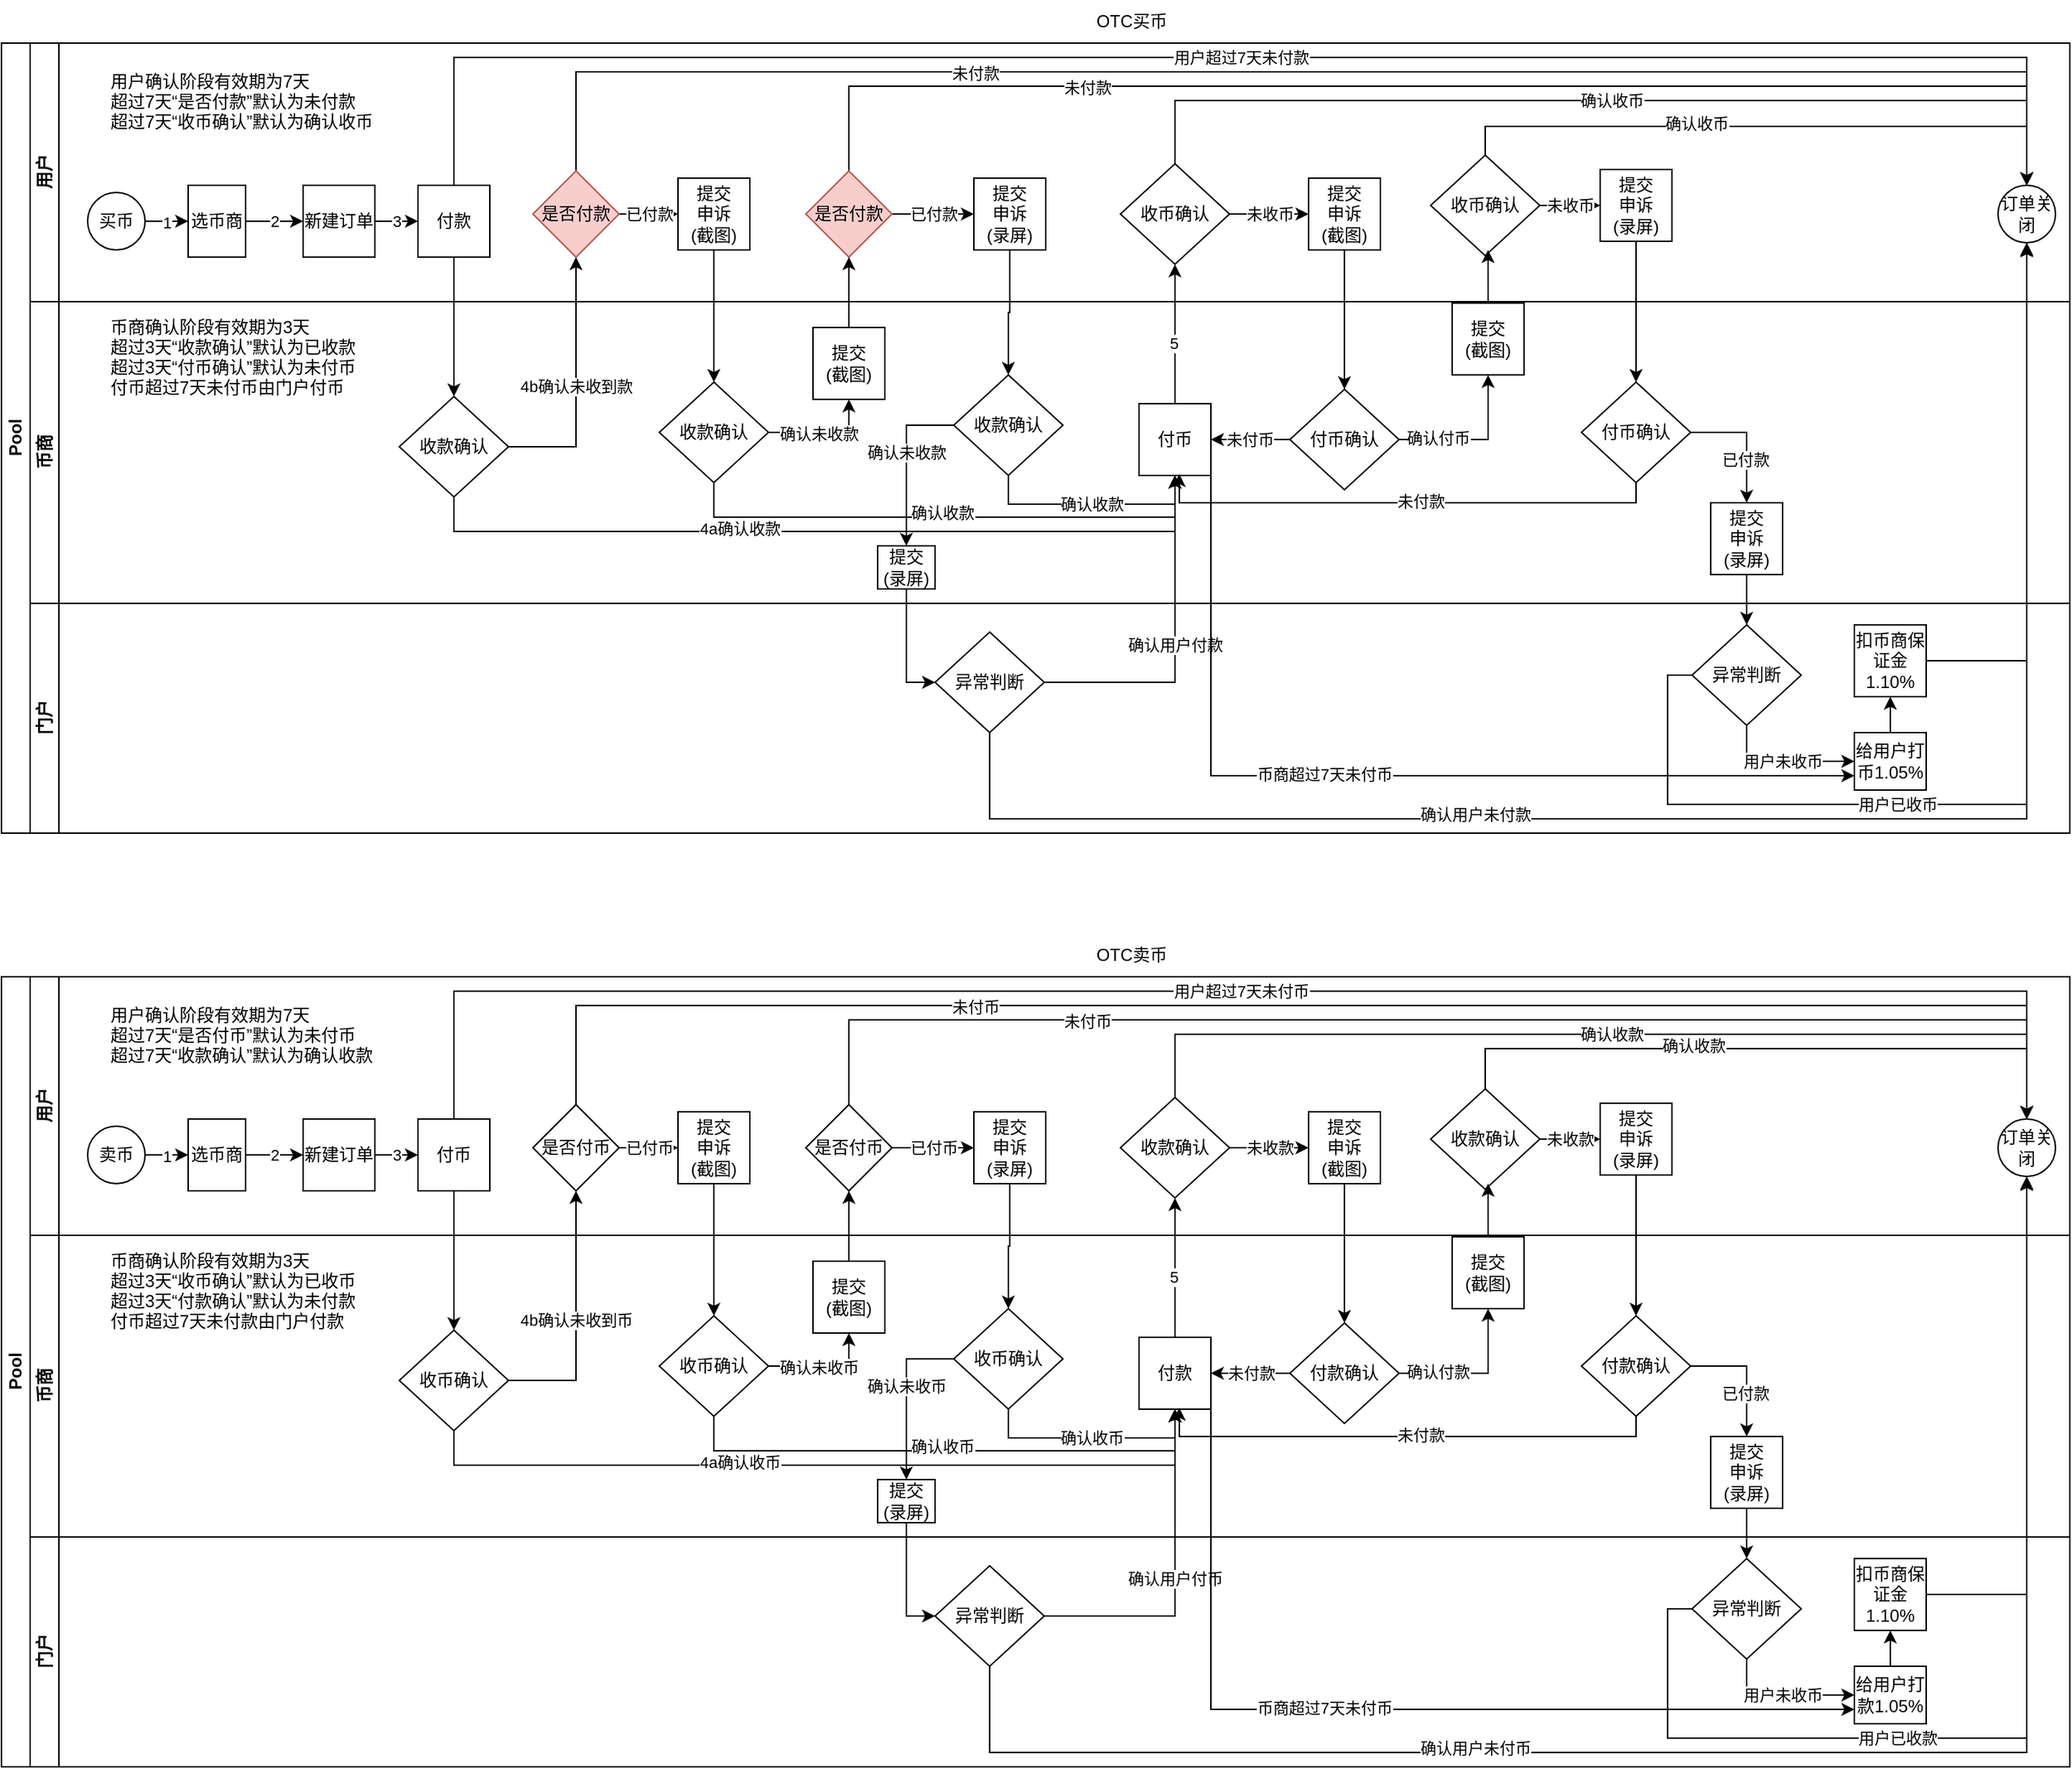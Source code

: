 <mxfile version="17.2.4" type="device"><diagram id="prtHgNgQTEPvFCAcTncT" name="Page-1"><mxGraphModel dx="946" dy="2361" grid="1" gridSize="10" guides="1" tooltips="1" connect="1" arrows="1" fold="1" page="1" pageScale="1" pageWidth="827" pageHeight="1169" math="0" shadow="0"><root><mxCell id="0"/><mxCell id="1" parent="0"/><mxCell id="dNxyNK7c78bLwvsdeMH5-19" value="Pool" style="swimlane;html=1;childLayout=stackLayout;resizeParent=1;resizeParentMax=0;horizontal=0;startSize=20;horizontalStack=0;" parent="1" vertex="1"><mxGeometry x="10" y="110" width="1440" height="550" as="geometry"/></mxCell><mxCell id="95a7nBQxPyqOULhWKTIO-9" style="edgeStyle=orthogonalEdgeStyle;rounded=0;orthogonalLoop=1;jettySize=auto;html=1;entryX=0.5;entryY=1;entryDx=0;entryDy=0;" parent="dNxyNK7c78bLwvsdeMH5-19" source="95a7nBQxPyqOULhWKTIO-6" target="95a7nBQxPyqOULhWKTIO-8" edge="1"><mxGeometry relative="1" as="geometry"/></mxCell><mxCell id="95a7nBQxPyqOULhWKTIO-17" value="5" style="edgeLabel;html=1;align=center;verticalAlign=middle;resizable=0;points=[];" parent="95a7nBQxPyqOULhWKTIO-9" vertex="1" connectable="0"><mxGeometry x="-0.133" y="1" relative="1" as="geometry"><mxPoint as="offset"/></mxGeometry></mxCell><mxCell id="dNxyNK7c78bLwvsdeMH5-20" value="用户" style="swimlane;html=1;startSize=20;horizontal=0;" parent="dNxyNK7c78bLwvsdeMH5-19" vertex="1"><mxGeometry x="20" width="1420" height="180" as="geometry"/></mxCell><mxCell id="dNxyNK7c78bLwvsdeMH5-25" value="" style="edgeStyle=orthogonalEdgeStyle;rounded=0;orthogonalLoop=1;jettySize=auto;html=1;" parent="dNxyNK7c78bLwvsdeMH5-20" source="dNxyNK7c78bLwvsdeMH5-23" target="dNxyNK7c78bLwvsdeMH5-24" edge="1"><mxGeometry relative="1" as="geometry"/></mxCell><mxCell id="95a7nBQxPyqOULhWKTIO-15" value="1" style="edgeLabel;html=1;align=center;verticalAlign=middle;resizable=0;points=[];" parent="dNxyNK7c78bLwvsdeMH5-25" vertex="1" connectable="0"><mxGeometry x="0.4" y="-1" relative="1" as="geometry"><mxPoint as="offset"/></mxGeometry></mxCell><mxCell id="dNxyNK7c78bLwvsdeMH5-23" value="买币" style="ellipse;whiteSpace=wrap;html=1;" parent="dNxyNK7c78bLwvsdeMH5-20" vertex="1"><mxGeometry x="40" y="104" width="40" height="40" as="geometry"/></mxCell><mxCell id="95a7nBQxPyqOULhWKTIO-3" value="2" style="edgeStyle=orthogonalEdgeStyle;rounded=0;orthogonalLoop=1;jettySize=auto;html=1;entryX=0;entryY=0.5;entryDx=0;entryDy=0;" parent="dNxyNK7c78bLwvsdeMH5-20" source="dNxyNK7c78bLwvsdeMH5-24" target="95a7nBQxPyqOULhWKTIO-1" edge="1"><mxGeometry relative="1" as="geometry"/></mxCell><mxCell id="dNxyNK7c78bLwvsdeMH5-24" value="选币商" style="rounded=0;whiteSpace=wrap;html=1;fontFamily=Helvetica;fontSize=12;fontColor=#000000;align=center;" parent="dNxyNK7c78bLwvsdeMH5-20" vertex="1"><mxGeometry x="110" y="99" width="40" height="50" as="geometry"/></mxCell><mxCell id="95a7nBQxPyqOULhWKTIO-4" value="3" style="edgeStyle=orthogonalEdgeStyle;rounded=0;orthogonalLoop=1;jettySize=auto;html=1;entryX=0;entryY=0.5;entryDx=0;entryDy=0;" parent="dNxyNK7c78bLwvsdeMH5-20" source="95a7nBQxPyqOULhWKTIO-1" target="95a7nBQxPyqOULhWKTIO-2" edge="1"><mxGeometry relative="1" as="geometry"/></mxCell><mxCell id="95a7nBQxPyqOULhWKTIO-1" value="新建订单" style="rounded=0;whiteSpace=wrap;html=1;fontFamily=Helvetica;fontSize=12;fontColor=#000000;align=center;" parent="dNxyNK7c78bLwvsdeMH5-20" vertex="1"><mxGeometry x="190" y="99" width="50" height="50" as="geometry"/></mxCell><mxCell id="95a7nBQxPyqOULhWKTIO-114" value="用户超过7天未付款" style="edgeStyle=orthogonalEdgeStyle;rounded=0;orthogonalLoop=1;jettySize=auto;html=1;entryX=0.5;entryY=0;entryDx=0;entryDy=0;" parent="dNxyNK7c78bLwvsdeMH5-20" source="95a7nBQxPyqOULhWKTIO-2" target="95a7nBQxPyqOULhWKTIO-10" edge="1"><mxGeometry relative="1" as="geometry"><Array as="points"><mxPoint x="295" y="10"/><mxPoint x="1390" y="10"/></Array></mxGeometry></mxCell><mxCell id="95a7nBQxPyqOULhWKTIO-2" value="付款" style="rounded=0;whiteSpace=wrap;html=1;fontFamily=Helvetica;fontSize=12;fontColor=#000000;align=center;" parent="dNxyNK7c78bLwvsdeMH5-20" vertex="1"><mxGeometry x="270" y="99" width="50" height="50" as="geometry"/></mxCell><mxCell id="95a7nBQxPyqOULhWKTIO-19" value="确认收币" style="edgeStyle=orthogonalEdgeStyle;rounded=0;orthogonalLoop=1;jettySize=auto;html=1;entryX=0.5;entryY=0;entryDx=0;entryDy=0;exitX=0.5;exitY=0;exitDx=0;exitDy=0;" parent="dNxyNK7c78bLwvsdeMH5-20" source="95a7nBQxPyqOULhWKTIO-8" target="95a7nBQxPyqOULhWKTIO-10" edge="1"><mxGeometry relative="1" as="geometry"><Array as="points"><mxPoint x="797" y="40"/><mxPoint x="1390" y="40"/></Array></mxGeometry></mxCell><mxCell id="95a7nBQxPyqOULhWKTIO-8" value="收币确认" style="rhombus;whiteSpace=wrap;html=1;fontFamily=Helvetica;fontSize=12;fontColor=#000000;align=center;" parent="dNxyNK7c78bLwvsdeMH5-20" vertex="1"><mxGeometry x="759" y="84" width="76" height="70" as="geometry"/></mxCell><mxCell id="95a7nBQxPyqOULhWKTIO-10" value="订单关闭" style="ellipse;whiteSpace=wrap;html=1;" parent="dNxyNK7c78bLwvsdeMH5-20" vertex="1"><mxGeometry x="1370" y="99" width="40" height="40" as="geometry"/></mxCell><mxCell id="95a7nBQxPyqOULhWKTIO-21" style="edgeStyle=orthogonalEdgeStyle;rounded=0;orthogonalLoop=1;jettySize=auto;html=1;entryX=0.5;entryY=0;entryDx=0;entryDy=0;exitX=0.5;exitY=0;exitDx=0;exitDy=0;" parent="dNxyNK7c78bLwvsdeMH5-20" source="95a7nBQxPyqOULhWKTIO-20" target="95a7nBQxPyqOULhWKTIO-10" edge="1"><mxGeometry relative="1" as="geometry"><Array as="points"><mxPoint x="380" y="20"/><mxPoint x="1390" y="20"/></Array></mxGeometry></mxCell><mxCell id="95a7nBQxPyqOULhWKTIO-25" value="未付款" style="edgeLabel;html=1;align=center;verticalAlign=middle;resizable=0;points=[];" parent="95a7nBQxPyqOULhWKTIO-21" vertex="1" connectable="0"><mxGeometry x="-0.401" y="-1" relative="1" as="geometry"><mxPoint as="offset"/></mxGeometry></mxCell><mxCell id="95a7nBQxPyqOULhWKTIO-107" value="已付款" style="edgeStyle=orthogonalEdgeStyle;rounded=0;orthogonalLoop=1;jettySize=auto;html=1;entryX=0;entryY=0.5;entryDx=0;entryDy=0;" parent="dNxyNK7c78bLwvsdeMH5-20" source="95a7nBQxPyqOULhWKTIO-20" target="95a7nBQxPyqOULhWKTIO-22" edge="1"><mxGeometry relative="1" as="geometry"/></mxCell><mxCell id="95a7nBQxPyqOULhWKTIO-20" value="是否付款" style="rhombus;whiteSpace=wrap;html=1;fillColor=#f8cecc;strokeColor=#b85450;" parent="dNxyNK7c78bLwvsdeMH5-20" vertex="1"><mxGeometry x="350" y="89" width="60" height="60" as="geometry"/></mxCell><mxCell id="95a7nBQxPyqOULhWKTIO-22" value="提交&lt;br&gt;申诉&lt;br&gt;(截图)" style="rounded=0;whiteSpace=wrap;html=1;fontFamily=Helvetica;fontSize=12;fontColor=#000000;align=center;" parent="dNxyNK7c78bLwvsdeMH5-20" vertex="1"><mxGeometry x="451" y="94" width="50" height="50" as="geometry"/></mxCell><mxCell id="95a7nBQxPyqOULhWKTIO-30" value="提交&lt;br&gt;申诉&lt;br&gt;(录屏)" style="rounded=0;whiteSpace=wrap;html=1;fontFamily=Helvetica;fontSize=12;fontColor=#000000;align=center;" parent="dNxyNK7c78bLwvsdeMH5-20" vertex="1"><mxGeometry x="657" y="94" width="50" height="50" as="geometry"/></mxCell><mxCell id="95a7nBQxPyqOULhWKTIO-33" value="已付款" style="edgeStyle=orthogonalEdgeStyle;rounded=0;orthogonalLoop=1;jettySize=auto;html=1;entryX=0;entryY=0.5;entryDx=0;entryDy=0;" parent="dNxyNK7c78bLwvsdeMH5-20" source="95a7nBQxPyqOULhWKTIO-32" target="95a7nBQxPyqOULhWKTIO-30" edge="1"><mxGeometry relative="1" as="geometry"/></mxCell><mxCell id="95a7nBQxPyqOULhWKTIO-45" style="edgeStyle=orthogonalEdgeStyle;rounded=0;orthogonalLoop=1;jettySize=auto;html=1;entryX=0.5;entryY=0;entryDx=0;entryDy=0;exitX=0.5;exitY=0;exitDx=0;exitDy=0;" parent="dNxyNK7c78bLwvsdeMH5-20" source="95a7nBQxPyqOULhWKTIO-32" target="95a7nBQxPyqOULhWKTIO-10" edge="1"><mxGeometry relative="1" as="geometry"><Array as="points"><mxPoint x="570" y="30"/><mxPoint x="1390" y="30"/></Array></mxGeometry></mxCell><mxCell id="95a7nBQxPyqOULhWKTIO-103" value="未付款" style="edgeLabel;html=1;align=center;verticalAlign=middle;resizable=0;points=[];" parent="95a7nBQxPyqOULhWKTIO-45" vertex="1" connectable="0"><mxGeometry x="-0.526" y="-1" relative="1" as="geometry"><mxPoint as="offset"/></mxGeometry></mxCell><mxCell id="95a7nBQxPyqOULhWKTIO-32" value="是否付款" style="rhombus;whiteSpace=wrap;html=1;fillColor=#f8cecc;strokeColor=#b85450;" parent="dNxyNK7c78bLwvsdeMH5-20" vertex="1"><mxGeometry x="540" y="89" width="60" height="60" as="geometry"/></mxCell><mxCell id="95a7nBQxPyqOULhWKTIO-67" value="提交&lt;br&gt;申诉&lt;br&gt;(截图)" style="rounded=0;whiteSpace=wrap;html=1;fontFamily=Helvetica;fontSize=12;fontColor=#000000;align=center;" parent="dNxyNK7c78bLwvsdeMH5-20" vertex="1"><mxGeometry x="890" y="94" width="50" height="50" as="geometry"/></mxCell><mxCell id="95a7nBQxPyqOULhWKTIO-71" value="未收币" style="edgeStyle=orthogonalEdgeStyle;rounded=0;orthogonalLoop=1;jettySize=auto;html=1;entryX=0;entryY=0.5;entryDx=0;entryDy=0;" parent="dNxyNK7c78bLwvsdeMH5-20" source="95a7nBQxPyqOULhWKTIO-8" target="95a7nBQxPyqOULhWKTIO-67" edge="1"><mxGeometry relative="1" as="geometry"/></mxCell><mxCell id="95a7nBQxPyqOULhWKTIO-68" value="提交&lt;br&gt;申诉&lt;br&gt;(录屏)" style="rounded=0;whiteSpace=wrap;html=1;fontFamily=Helvetica;fontSize=12;fontColor=#000000;align=center;" parent="dNxyNK7c78bLwvsdeMH5-20" vertex="1"><mxGeometry x="1093" y="88" width="50" height="50" as="geometry"/></mxCell><mxCell id="95a7nBQxPyqOULhWKTIO-79" style="edgeStyle=orthogonalEdgeStyle;rounded=0;orthogonalLoop=1;jettySize=auto;html=1;entryX=0.5;entryY=0;entryDx=0;entryDy=0;exitX=0.5;exitY=0;exitDx=0;exitDy=0;" parent="dNxyNK7c78bLwvsdeMH5-20" source="95a7nBQxPyqOULhWKTIO-78" target="95a7nBQxPyqOULhWKTIO-10" edge="1"><mxGeometry relative="1" as="geometry"/></mxCell><mxCell id="95a7nBQxPyqOULhWKTIO-102" value="确认收币" style="edgeLabel;html=1;align=center;verticalAlign=middle;resizable=0;points=[];" parent="95a7nBQxPyqOULhWKTIO-79" vertex="1" connectable="0"><mxGeometry x="-0.237" y="2" relative="1" as="geometry"><mxPoint as="offset"/></mxGeometry></mxCell><mxCell id="95a7nBQxPyqOULhWKTIO-105" value="未收币" style="edgeStyle=orthogonalEdgeStyle;rounded=0;orthogonalLoop=1;jettySize=auto;html=1;entryX=0;entryY=0.5;entryDx=0;entryDy=0;" parent="dNxyNK7c78bLwvsdeMH5-20" source="95a7nBQxPyqOULhWKTIO-78" target="95a7nBQxPyqOULhWKTIO-68" edge="1"><mxGeometry relative="1" as="geometry"/></mxCell><mxCell id="95a7nBQxPyqOULhWKTIO-78" value="收币确认" style="rhombus;whiteSpace=wrap;html=1;fontFamily=Helvetica;fontSize=12;fontColor=#000000;align=center;" parent="dNxyNK7c78bLwvsdeMH5-20" vertex="1"><mxGeometry x="975" y="78" width="76" height="70" as="geometry"/></mxCell><mxCell id="95a7nBQxPyqOULhWKTIO-109" value="用户确认阶段有效期为7天&#10;超过7天“是否付款”默认为未付款&#10;超过7天“收币确认”默认为确认收币" style="text;strokeColor=none;fillColor=none;align=left;verticalAlign=middle;spacingLeft=4;spacingRight=4;overflow=hidden;points=[[0,0.5],[1,0.5]];portConstraint=eastwest;rotatable=0;" parent="dNxyNK7c78bLwvsdeMH5-20" vertex="1"><mxGeometry x="50" y="10" width="200" height="60" as="geometry"/></mxCell><mxCell id="dNxyNK7c78bLwvsdeMH5-21" value="币商" style="swimlane;html=1;startSize=20;horizontal=0;" parent="dNxyNK7c78bLwvsdeMH5-19" vertex="1"><mxGeometry x="20" y="180" width="1420" height="210" as="geometry"/></mxCell><mxCell id="95a7nBQxPyqOULhWKTIO-7" style="edgeStyle=orthogonalEdgeStyle;rounded=0;orthogonalLoop=1;jettySize=auto;html=1;entryX=0.5;entryY=1;entryDx=0;entryDy=0;exitX=0.5;exitY=1;exitDx=0;exitDy=0;" parent="dNxyNK7c78bLwvsdeMH5-21" source="dNxyNK7c78bLwvsdeMH5-28" target="95a7nBQxPyqOULhWKTIO-6" edge="1"><mxGeometry relative="1" as="geometry"><mxPoint x="359" y="95" as="sourcePoint"/><Array as="points"><mxPoint x="295" y="160"/><mxPoint x="797" y="160"/></Array></mxGeometry></mxCell><mxCell id="95a7nBQxPyqOULhWKTIO-11" value="4a确认收款" style="edgeLabel;html=1;align=center;verticalAlign=middle;resizable=0;points=[];" parent="95a7nBQxPyqOULhWKTIO-7" vertex="1" connectable="0"><mxGeometry x="-0.21" y="2" relative="1" as="geometry"><mxPoint as="offset"/></mxGeometry></mxCell><mxCell id="dNxyNK7c78bLwvsdeMH5-28" value="收款确认" style="rhombus;whiteSpace=wrap;html=1;fontFamily=Helvetica;fontSize=12;fontColor=#000000;align=center;" parent="dNxyNK7c78bLwvsdeMH5-21" vertex="1"><mxGeometry x="257" y="66" width="76" height="70" as="geometry"/></mxCell><mxCell id="95a7nBQxPyqOULhWKTIO-6" value="付币" style="rounded=0;whiteSpace=wrap;html=1;fontFamily=Helvetica;fontSize=12;fontColor=#000000;align=center;" parent="dNxyNK7c78bLwvsdeMH5-21" vertex="1"><mxGeometry x="772" y="71" width="50" height="50" as="geometry"/></mxCell><mxCell id="95a7nBQxPyqOULhWKTIO-26" value="收款确认" style="rhombus;whiteSpace=wrap;html=1;fontFamily=Helvetica;fontSize=12;fontColor=#000000;align=center;" parent="dNxyNK7c78bLwvsdeMH5-21" vertex="1"><mxGeometry x="438" y="56" width="76" height="70" as="geometry"/></mxCell><mxCell id="95a7nBQxPyqOULhWKTIO-28" style="edgeStyle=orthogonalEdgeStyle;rounded=0;orthogonalLoop=1;jettySize=auto;html=1;exitX=0.5;exitY=1;exitDx=0;exitDy=0;entryX=0.5;entryY=1;entryDx=0;entryDy=0;" parent="dNxyNK7c78bLwvsdeMH5-21" source="95a7nBQxPyqOULhWKTIO-26" target="95a7nBQxPyqOULhWKTIO-6" edge="1"><mxGeometry relative="1" as="geometry"><mxPoint x="640" y="90" as="targetPoint"/><Array as="points"><mxPoint x="476" y="150"/><mxPoint x="797" y="150"/></Array></mxGeometry></mxCell><mxCell id="95a7nBQxPyqOULhWKTIO-29" value="确认收款" style="edgeLabel;html=1;align=center;verticalAlign=middle;resizable=0;points=[];" parent="95a7nBQxPyqOULhWKTIO-28" vertex="1" connectable="0"><mxGeometry x="-0.025" y="3" relative="1" as="geometry"><mxPoint as="offset"/></mxGeometry></mxCell><mxCell id="95a7nBQxPyqOULhWKTIO-42" value="确认收款" style="edgeStyle=orthogonalEdgeStyle;rounded=0;orthogonalLoop=1;jettySize=auto;html=1;entryX=0.5;entryY=1;entryDx=0;entryDy=0;exitX=0.5;exitY=1;exitDx=0;exitDy=0;" parent="dNxyNK7c78bLwvsdeMH5-21" source="95a7nBQxPyqOULhWKTIO-39" target="95a7nBQxPyqOULhWKTIO-6" edge="1"><mxGeometry relative="1" as="geometry"/></mxCell><mxCell id="95a7nBQxPyqOULhWKTIO-39" value="收款确认" style="rhombus;whiteSpace=wrap;html=1;fontFamily=Helvetica;fontSize=12;fontColor=#000000;align=center;" parent="dNxyNK7c78bLwvsdeMH5-21" vertex="1"><mxGeometry x="643" y="51" width="76" height="70" as="geometry"/></mxCell><mxCell id="95a7nBQxPyqOULhWKTIO-43" value="提交&lt;br&gt;(截图)" style="rounded=0;whiteSpace=wrap;html=1;fontFamily=Helvetica;fontSize=12;fontColor=#000000;align=center;" parent="dNxyNK7c78bLwvsdeMH5-21" vertex="1"><mxGeometry x="545" y="18" width="50" height="50" as="geometry"/></mxCell><mxCell id="95a7nBQxPyqOULhWKTIO-31" style="edgeStyle=orthogonalEdgeStyle;rounded=0;orthogonalLoop=1;jettySize=auto;html=1;entryX=0.5;entryY=1;entryDx=0;entryDy=0;" parent="dNxyNK7c78bLwvsdeMH5-21" source="95a7nBQxPyqOULhWKTIO-26" target="95a7nBQxPyqOULhWKTIO-43" edge="1"><mxGeometry relative="1" as="geometry"><mxPoint x="570" y="-30" as="targetPoint"/></mxGeometry></mxCell><mxCell id="95a7nBQxPyqOULhWKTIO-51" value="确认未收款" style="edgeLabel;html=1;align=center;verticalAlign=middle;resizable=0;points=[];" parent="95a7nBQxPyqOULhWKTIO-31" vertex="1" connectable="0"><mxGeometry x="-0.114" y="-1" relative="1" as="geometry"><mxPoint as="offset"/></mxGeometry></mxCell><mxCell id="95a7nBQxPyqOULhWKTIO-46" value="提交&lt;br&gt;(录屏)" style="rounded=0;whiteSpace=wrap;html=1;fontFamily=Helvetica;fontSize=12;fontColor=#000000;align=center;" parent="dNxyNK7c78bLwvsdeMH5-21" vertex="1"><mxGeometry x="590" y="170" width="40" height="30" as="geometry"/></mxCell><mxCell id="95a7nBQxPyqOULhWKTIO-41" value="确认未收款" style="edgeStyle=orthogonalEdgeStyle;rounded=0;orthogonalLoop=1;jettySize=auto;html=1;exitX=0;exitY=0.5;exitDx=0;exitDy=0;entryX=0.5;entryY=0;entryDx=0;entryDy=0;" parent="dNxyNK7c78bLwvsdeMH5-21" source="95a7nBQxPyqOULhWKTIO-39" target="95a7nBQxPyqOULhWKTIO-46" edge="1"><mxGeometry x="-0.12" relative="1" as="geometry"><mxPoint as="offset"/></mxGeometry></mxCell><mxCell id="95a7nBQxPyqOULhWKTIO-73" style="edgeStyle=orthogonalEdgeStyle;rounded=0;orthogonalLoop=1;jettySize=auto;html=1;entryX=1;entryY=0.5;entryDx=0;entryDy=0;" parent="dNxyNK7c78bLwvsdeMH5-21" source="95a7nBQxPyqOULhWKTIO-69" target="95a7nBQxPyqOULhWKTIO-6" edge="1"><mxGeometry relative="1" as="geometry"/></mxCell><mxCell id="95a7nBQxPyqOULhWKTIO-82" value="未付币" style="edgeLabel;html=1;align=center;verticalAlign=middle;resizable=0;points=[];" parent="95a7nBQxPyqOULhWKTIO-73" vertex="1" connectable="0"><mxGeometry x="0.018" relative="1" as="geometry"><mxPoint as="offset"/></mxGeometry></mxCell><mxCell id="95a7nBQxPyqOULhWKTIO-75" style="edgeStyle=orthogonalEdgeStyle;rounded=0;orthogonalLoop=1;jettySize=auto;html=1;entryX=0.5;entryY=1;entryDx=0;entryDy=0;" parent="dNxyNK7c78bLwvsdeMH5-21" source="95a7nBQxPyqOULhWKTIO-69" target="95a7nBQxPyqOULhWKTIO-74" edge="1"><mxGeometry relative="1" as="geometry"/></mxCell><mxCell id="95a7nBQxPyqOULhWKTIO-76" value="确认付币" style="edgeLabel;html=1;align=center;verticalAlign=middle;resizable=0;points=[];" parent="95a7nBQxPyqOULhWKTIO-75" vertex="1" connectable="0"><mxGeometry x="-0.495" y="1" relative="1" as="geometry"><mxPoint as="offset"/></mxGeometry></mxCell><mxCell id="95a7nBQxPyqOULhWKTIO-69" value="付币确认" style="rhombus;whiteSpace=wrap;html=1;fontFamily=Helvetica;fontSize=12;fontColor=#000000;align=center;" parent="dNxyNK7c78bLwvsdeMH5-21" vertex="1"><mxGeometry x="877" y="61" width="76" height="70" as="geometry"/></mxCell><mxCell id="95a7nBQxPyqOULhWKTIO-89" style="edgeStyle=orthogonalEdgeStyle;rounded=0;orthogonalLoop=1;jettySize=auto;html=1;" parent="dNxyNK7c78bLwvsdeMH5-21" source="95a7nBQxPyqOULhWKTIO-70" target="95a7nBQxPyqOULhWKTIO-88" edge="1"><mxGeometry relative="1" as="geometry"/></mxCell><mxCell id="95a7nBQxPyqOULhWKTIO-90" value="已付款" style="edgeLabel;html=1;align=center;verticalAlign=middle;resizable=0;points=[];" parent="95a7nBQxPyqOULhWKTIO-89" vertex="1" connectable="0"><mxGeometry x="0.321" y="-1" relative="1" as="geometry"><mxPoint as="offset"/></mxGeometry></mxCell><mxCell id="95a7nBQxPyqOULhWKTIO-70" value="付币确认" style="rhombus;whiteSpace=wrap;html=1;fontFamily=Helvetica;fontSize=12;fontColor=#000000;align=center;" parent="dNxyNK7c78bLwvsdeMH5-21" vertex="1"><mxGeometry x="1080" y="56" width="76" height="70" as="geometry"/></mxCell><mxCell id="95a7nBQxPyqOULhWKTIO-74" value="提交&lt;br&gt;(截图)" style="rounded=0;whiteSpace=wrap;html=1;fontFamily=Helvetica;fontSize=12;fontColor=#000000;align=center;" parent="dNxyNK7c78bLwvsdeMH5-21" vertex="1"><mxGeometry x="990" y="1" width="50" height="50" as="geometry"/></mxCell><mxCell id="95a7nBQxPyqOULhWKTIO-88" value="提交&lt;br&gt;申诉&lt;br&gt;(录屏)" style="rounded=0;whiteSpace=wrap;html=1;fontFamily=Helvetica;fontSize=12;fontColor=#000000;align=center;" parent="dNxyNK7c78bLwvsdeMH5-21" vertex="1"><mxGeometry x="1170" y="140" width="50" height="50" as="geometry"/></mxCell><mxCell id="95a7nBQxPyqOULhWKTIO-110" value="币商确认阶段有效期为3天&#10;超过3天“收款确认”默认为已收款&#10;超过3天“付币确认”默认为未付币&#10;付币超过7天未付币由门户付币" style="text;strokeColor=none;fillColor=none;align=left;verticalAlign=middle;spacingLeft=4;spacingRight=4;overflow=hidden;points=[[0,0.5],[1,0.5]];portConstraint=eastwest;rotatable=0;" parent="dNxyNK7c78bLwvsdeMH5-21" vertex="1"><mxGeometry x="50" y="8" width="200" height="60" as="geometry"/></mxCell><mxCell id="dNxyNK7c78bLwvsdeMH5-22" value="门户" style="swimlane;html=1;startSize=20;horizontal=0;" parent="dNxyNK7c78bLwvsdeMH5-19" vertex="1"><mxGeometry x="20" y="390" width="1420" height="160" as="geometry"/></mxCell><mxCell id="95a7nBQxPyqOULhWKTIO-34" value="异常判断" style="rhombus;whiteSpace=wrap;html=1;fontFamily=Helvetica;fontSize=12;fontColor=#000000;align=center;" parent="dNxyNK7c78bLwvsdeMH5-22" vertex="1"><mxGeometry x="630" y="20" width="76" height="70" as="geometry"/></mxCell><mxCell id="95a7nBQxPyqOULhWKTIO-98" value="用户未收币" style="edgeStyle=orthogonalEdgeStyle;rounded=0;orthogonalLoop=1;jettySize=auto;html=1;entryX=0;entryY=0.5;entryDx=0;entryDy=0;exitX=0.5;exitY=1;exitDx=0;exitDy=0;" parent="dNxyNK7c78bLwvsdeMH5-22" source="95a7nBQxPyqOULhWKTIO-93" target="95a7nBQxPyqOULhWKTIO-97" edge="1"><mxGeometry relative="1" as="geometry"/></mxCell><mxCell id="95a7nBQxPyqOULhWKTIO-93" value="异常判断" style="rhombus;whiteSpace=wrap;html=1;fontFamily=Helvetica;fontSize=12;fontColor=#000000;align=center;" parent="dNxyNK7c78bLwvsdeMH5-22" vertex="1"><mxGeometry x="1157" y="15" width="76" height="70" as="geometry"/></mxCell><mxCell id="95a7nBQxPyqOULhWKTIO-100" style="edgeStyle=orthogonalEdgeStyle;rounded=0;orthogonalLoop=1;jettySize=auto;html=1;entryX=0.5;entryY=1;entryDx=0;entryDy=0;" parent="dNxyNK7c78bLwvsdeMH5-22" source="95a7nBQxPyqOULhWKTIO-97" target="95a7nBQxPyqOULhWKTIO-99" edge="1"><mxGeometry relative="1" as="geometry"/></mxCell><mxCell id="95a7nBQxPyqOULhWKTIO-97" value="给用户打币1.05%" style="rounded=0;whiteSpace=wrap;html=1;fontFamily=Helvetica;fontSize=12;fontColor=#000000;align=center;" parent="dNxyNK7c78bLwvsdeMH5-22" vertex="1"><mxGeometry x="1270" y="90" width="50" height="40" as="geometry"/></mxCell><mxCell id="95a7nBQxPyqOULhWKTIO-99" value="扣币商保证金1.10%" style="rounded=0;whiteSpace=wrap;html=1;fontFamily=Helvetica;fontSize=12;fontColor=#000000;align=center;" parent="dNxyNK7c78bLwvsdeMH5-22" vertex="1"><mxGeometry x="1270" y="15" width="50" height="50" as="geometry"/></mxCell><mxCell id="95a7nBQxPyqOULhWKTIO-5" style="edgeStyle=orthogonalEdgeStyle;rounded=0;orthogonalLoop=1;jettySize=auto;html=1;entryX=0.5;entryY=0;entryDx=0;entryDy=0;" parent="dNxyNK7c78bLwvsdeMH5-19" source="95a7nBQxPyqOULhWKTIO-2" target="dNxyNK7c78bLwvsdeMH5-28" edge="1"><mxGeometry relative="1" as="geometry"/></mxCell><mxCell id="95a7nBQxPyqOULhWKTIO-14" value="4b确认未收到款" style="edgeStyle=orthogonalEdgeStyle;rounded=0;orthogonalLoop=1;jettySize=auto;html=1;exitX=1;exitY=0.5;exitDx=0;exitDy=0;entryX=0.5;entryY=1;entryDx=0;entryDy=0;" parent="dNxyNK7c78bLwvsdeMH5-19" source="dNxyNK7c78bLwvsdeMH5-28" target="95a7nBQxPyqOULhWKTIO-20" edge="1"><mxGeometry relative="1" as="geometry"><mxPoint x="400" y="190" as="targetPoint"/><Array as="points"><mxPoint x="400" y="281"/><mxPoint x="400" y="149"/></Array></mxGeometry></mxCell><mxCell id="95a7nBQxPyqOULhWKTIO-27" style="edgeStyle=orthogonalEdgeStyle;rounded=0;orthogonalLoop=1;jettySize=auto;html=1;entryX=0.5;entryY=0;entryDx=0;entryDy=0;" parent="dNxyNK7c78bLwvsdeMH5-19" source="95a7nBQxPyqOULhWKTIO-22" target="95a7nBQxPyqOULhWKTIO-26" edge="1"><mxGeometry relative="1" as="geometry"/></mxCell><mxCell id="95a7nBQxPyqOULhWKTIO-35" style="edgeStyle=orthogonalEdgeStyle;rounded=0;orthogonalLoop=1;jettySize=auto;html=1;entryX=0.5;entryY=0;entryDx=0;entryDy=0;" parent="dNxyNK7c78bLwvsdeMH5-19" source="95a7nBQxPyqOULhWKTIO-30" target="95a7nBQxPyqOULhWKTIO-39" edge="1"><mxGeometry relative="1" as="geometry"/></mxCell><mxCell id="95a7nBQxPyqOULhWKTIO-36" value="确认用户付款" style="edgeStyle=orthogonalEdgeStyle;rounded=0;orthogonalLoop=1;jettySize=auto;html=1;entryX=0.5;entryY=1;entryDx=0;entryDy=0;" parent="dNxyNK7c78bLwvsdeMH5-19" source="95a7nBQxPyqOULhWKTIO-34" target="95a7nBQxPyqOULhWKTIO-6" edge="1"><mxGeometry relative="1" as="geometry"/></mxCell><mxCell id="95a7nBQxPyqOULhWKTIO-37" style="edgeStyle=orthogonalEdgeStyle;rounded=0;orthogonalLoop=1;jettySize=auto;html=1;entryX=0.5;entryY=1;entryDx=0;entryDy=0;exitX=0.5;exitY=1;exitDx=0;exitDy=0;" parent="dNxyNK7c78bLwvsdeMH5-19" source="95a7nBQxPyqOULhWKTIO-34" target="95a7nBQxPyqOULhWKTIO-10" edge="1"><mxGeometry relative="1" as="geometry"><Array as="points"><mxPoint x="688" y="540"/><mxPoint x="1410" y="540"/></Array></mxGeometry></mxCell><mxCell id="95a7nBQxPyqOULhWKTIO-38" value="确认用户未付款" style="edgeLabel;html=1;align=center;verticalAlign=middle;resizable=0;points=[];" parent="95a7nBQxPyqOULhWKTIO-37" vertex="1" connectable="0"><mxGeometry x="-0.327" y="3" relative="1" as="geometry"><mxPoint as="offset"/></mxGeometry></mxCell><mxCell id="95a7nBQxPyqOULhWKTIO-44" style="edgeStyle=orthogonalEdgeStyle;rounded=0;orthogonalLoop=1;jettySize=auto;html=1;entryX=0.5;entryY=1;entryDx=0;entryDy=0;" parent="dNxyNK7c78bLwvsdeMH5-19" source="95a7nBQxPyqOULhWKTIO-43" target="95a7nBQxPyqOULhWKTIO-32" edge="1"><mxGeometry relative="1" as="geometry"/></mxCell><mxCell id="95a7nBQxPyqOULhWKTIO-50" style="edgeStyle=orthogonalEdgeStyle;rounded=0;orthogonalLoop=1;jettySize=auto;html=1;entryX=0;entryY=0.5;entryDx=0;entryDy=0;exitX=0.5;exitY=1;exitDx=0;exitDy=0;" parent="dNxyNK7c78bLwvsdeMH5-19" source="95a7nBQxPyqOULhWKTIO-46" target="95a7nBQxPyqOULhWKTIO-34" edge="1"><mxGeometry relative="1" as="geometry"/></mxCell><mxCell id="95a7nBQxPyqOULhWKTIO-72" style="edgeStyle=orthogonalEdgeStyle;rounded=0;orthogonalLoop=1;jettySize=auto;html=1;entryX=0.5;entryY=0;entryDx=0;entryDy=0;" parent="dNxyNK7c78bLwvsdeMH5-19" source="95a7nBQxPyqOULhWKTIO-67" target="95a7nBQxPyqOULhWKTIO-69" edge="1"><mxGeometry relative="1" as="geometry"/></mxCell><mxCell id="95a7nBQxPyqOULhWKTIO-77" style="edgeStyle=orthogonalEdgeStyle;rounded=0;orthogonalLoop=1;jettySize=auto;html=1;entryX=0.526;entryY=0.943;entryDx=0;entryDy=0;entryPerimeter=0;" parent="dNxyNK7c78bLwvsdeMH5-19" source="95a7nBQxPyqOULhWKTIO-74" target="95a7nBQxPyqOULhWKTIO-78" edge="1"><mxGeometry relative="1" as="geometry"><mxPoint x="1035" y="140" as="targetPoint"/></mxGeometry></mxCell><mxCell id="95a7nBQxPyqOULhWKTIO-81" style="edgeStyle=orthogonalEdgeStyle;rounded=0;orthogonalLoop=1;jettySize=auto;html=1;" parent="dNxyNK7c78bLwvsdeMH5-19" source="95a7nBQxPyqOULhWKTIO-68" target="95a7nBQxPyqOULhWKTIO-70" edge="1"><mxGeometry relative="1" as="geometry"/></mxCell><mxCell id="95a7nBQxPyqOULhWKTIO-94" style="edgeStyle=orthogonalEdgeStyle;rounded=0;orthogonalLoop=1;jettySize=auto;html=1;entryX=0.5;entryY=0;entryDx=0;entryDy=0;" parent="dNxyNK7c78bLwvsdeMH5-19" source="95a7nBQxPyqOULhWKTIO-88" target="95a7nBQxPyqOULhWKTIO-93" edge="1"><mxGeometry relative="1" as="geometry"/></mxCell><mxCell id="95a7nBQxPyqOULhWKTIO-101" style="edgeStyle=orthogonalEdgeStyle;rounded=0;orthogonalLoop=1;jettySize=auto;html=1;entryX=0.5;entryY=1;entryDx=0;entryDy=0;" parent="dNxyNK7c78bLwvsdeMH5-19" source="95a7nBQxPyqOULhWKTIO-99" target="95a7nBQxPyqOULhWKTIO-10" edge="1"><mxGeometry relative="1" as="geometry"/></mxCell><mxCell id="95a7nBQxPyqOULhWKTIO-111" style="edgeStyle=orthogonalEdgeStyle;rounded=0;orthogonalLoop=1;jettySize=auto;html=1;entryX=0;entryY=0.75;entryDx=0;entryDy=0;exitX=1;exitY=1;exitDx=0;exitDy=0;" parent="dNxyNK7c78bLwvsdeMH5-19" source="95a7nBQxPyqOULhWKTIO-6" target="95a7nBQxPyqOULhWKTIO-97" edge="1"><mxGeometry relative="1" as="geometry"/></mxCell><mxCell id="95a7nBQxPyqOULhWKTIO-112" value="币商超过7天未付币" style="edgeLabel;html=1;align=center;verticalAlign=middle;resizable=0;points=[];" parent="95a7nBQxPyqOULhWKTIO-111" vertex="1" connectable="0"><mxGeometry x="-0.124" y="1" relative="1" as="geometry"><mxPoint as="offset"/></mxGeometry></mxCell><mxCell id="95a7nBQxPyqOULhWKTIO-91" style="edgeStyle=orthogonalEdgeStyle;rounded=0;orthogonalLoop=1;jettySize=auto;html=1;" parent="1" source="95a7nBQxPyqOULhWKTIO-70" edge="1"><mxGeometry relative="1" as="geometry"><mxPoint x="830" y="410" as="targetPoint"/><Array as="points"><mxPoint x="1148" y="430"/><mxPoint x="830" y="430"/></Array></mxGeometry></mxCell><mxCell id="95a7nBQxPyqOULhWKTIO-92" value="未付款" style="edgeLabel;html=1;align=center;verticalAlign=middle;resizable=0;points=[];" parent="95a7nBQxPyqOULhWKTIO-91" vertex="1" connectable="0"><mxGeometry x="-0.068" y="-1" relative="1" as="geometry"><mxPoint as="offset"/></mxGeometry></mxCell><mxCell id="95a7nBQxPyqOULhWKTIO-95" value="用户已收币" style="edgeStyle=orthogonalEdgeStyle;rounded=0;orthogonalLoop=1;jettySize=auto;html=1;exitX=0;exitY=0.5;exitDx=0;exitDy=0;" parent="1" source="95a7nBQxPyqOULhWKTIO-93" edge="1"><mxGeometry x="-0.285" relative="1" as="geometry"><mxPoint x="1420" y="250" as="targetPoint"/><Array as="points"><mxPoint x="1170" y="550"/><mxPoint x="1170" y="640"/><mxPoint x="1420" y="640"/></Array><mxPoint as="offset"/></mxGeometry></mxCell><mxCell id="95a7nBQxPyqOULhWKTIO-115" value="OTC买币" style="text;html=1;strokeColor=none;fillColor=none;align=center;verticalAlign=middle;whiteSpace=wrap;rounded=0;" parent="1" vertex="1"><mxGeometry x="767" y="80" width="60" height="30" as="geometry"/></mxCell><mxCell id="95a7nBQxPyqOULhWKTIO-117" value="Pool" style="swimlane;html=1;childLayout=stackLayout;resizeParent=1;resizeParentMax=0;horizontal=0;startSize=20;horizontalStack=0;" parent="1" vertex="1"><mxGeometry x="10" y="760" width="1440" height="550" as="geometry"/></mxCell><mxCell id="95a7nBQxPyqOULhWKTIO-118" style="edgeStyle=orthogonalEdgeStyle;rounded=0;orthogonalLoop=1;jettySize=auto;html=1;entryX=0.5;entryY=1;entryDx=0;entryDy=0;" parent="95a7nBQxPyqOULhWKTIO-117" source="95a7nBQxPyqOULhWKTIO-155" target="95a7nBQxPyqOULhWKTIO-131" edge="1"><mxGeometry relative="1" as="geometry"/></mxCell><mxCell id="95a7nBQxPyqOULhWKTIO-119" value="5" style="edgeLabel;html=1;align=center;verticalAlign=middle;resizable=0;points=[];" parent="95a7nBQxPyqOULhWKTIO-118" vertex="1" connectable="0"><mxGeometry x="-0.133" y="1" relative="1" as="geometry"><mxPoint as="offset"/></mxGeometry></mxCell><mxCell id="95a7nBQxPyqOULhWKTIO-120" value="用户" style="swimlane;html=1;startSize=20;horizontal=0;" parent="95a7nBQxPyqOULhWKTIO-117" vertex="1"><mxGeometry x="20" width="1420" height="180" as="geometry"/></mxCell><mxCell id="95a7nBQxPyqOULhWKTIO-121" value="" style="edgeStyle=orthogonalEdgeStyle;rounded=0;orthogonalLoop=1;jettySize=auto;html=1;" parent="95a7nBQxPyqOULhWKTIO-120" source="95a7nBQxPyqOULhWKTIO-123" target="95a7nBQxPyqOULhWKTIO-125" edge="1"><mxGeometry relative="1" as="geometry"/></mxCell><mxCell id="95a7nBQxPyqOULhWKTIO-122" value="1" style="edgeLabel;html=1;align=center;verticalAlign=middle;resizable=0;points=[];" parent="95a7nBQxPyqOULhWKTIO-121" vertex="1" connectable="0"><mxGeometry x="0.4" y="-1" relative="1" as="geometry"><mxPoint as="offset"/></mxGeometry></mxCell><mxCell id="95a7nBQxPyqOULhWKTIO-123" value="卖币" style="ellipse;whiteSpace=wrap;html=1;" parent="95a7nBQxPyqOULhWKTIO-120" vertex="1"><mxGeometry x="40" y="104" width="40" height="40" as="geometry"/></mxCell><mxCell id="95a7nBQxPyqOULhWKTIO-124" value="2" style="edgeStyle=orthogonalEdgeStyle;rounded=0;orthogonalLoop=1;jettySize=auto;html=1;entryX=0;entryY=0.5;entryDx=0;entryDy=0;" parent="95a7nBQxPyqOULhWKTIO-120" source="95a7nBQxPyqOULhWKTIO-125" target="95a7nBQxPyqOULhWKTIO-127" edge="1"><mxGeometry relative="1" as="geometry"/></mxCell><mxCell id="95a7nBQxPyqOULhWKTIO-125" value="选币商" style="rounded=0;whiteSpace=wrap;html=1;fontFamily=Helvetica;fontSize=12;fontColor=#000000;align=center;" parent="95a7nBQxPyqOULhWKTIO-120" vertex="1"><mxGeometry x="110" y="99" width="40" height="50" as="geometry"/></mxCell><mxCell id="95a7nBQxPyqOULhWKTIO-126" value="3" style="edgeStyle=orthogonalEdgeStyle;rounded=0;orthogonalLoop=1;jettySize=auto;html=1;entryX=0;entryY=0.5;entryDx=0;entryDy=0;" parent="95a7nBQxPyqOULhWKTIO-120" source="95a7nBQxPyqOULhWKTIO-127" target="95a7nBQxPyqOULhWKTIO-129" edge="1"><mxGeometry relative="1" as="geometry"/></mxCell><mxCell id="95a7nBQxPyqOULhWKTIO-127" value="新建订单" style="rounded=0;whiteSpace=wrap;html=1;fontFamily=Helvetica;fontSize=12;fontColor=#000000;align=center;" parent="95a7nBQxPyqOULhWKTIO-120" vertex="1"><mxGeometry x="190" y="99" width="50" height="50" as="geometry"/></mxCell><mxCell id="95a7nBQxPyqOULhWKTIO-128" value="用户超过7天未付币" style="edgeStyle=orthogonalEdgeStyle;rounded=0;orthogonalLoop=1;jettySize=auto;html=1;entryX=0.5;entryY=0;entryDx=0;entryDy=0;" parent="95a7nBQxPyqOULhWKTIO-120" source="95a7nBQxPyqOULhWKTIO-129" target="95a7nBQxPyqOULhWKTIO-132" edge="1"><mxGeometry relative="1" as="geometry"><Array as="points"><mxPoint x="295" y="10"/><mxPoint x="1390" y="10"/></Array></mxGeometry></mxCell><mxCell id="95a7nBQxPyqOULhWKTIO-129" value="付币" style="rounded=0;whiteSpace=wrap;html=1;fontFamily=Helvetica;fontSize=12;fontColor=#000000;align=center;" parent="95a7nBQxPyqOULhWKTIO-120" vertex="1"><mxGeometry x="270" y="99" width="50" height="50" as="geometry"/></mxCell><mxCell id="95a7nBQxPyqOULhWKTIO-130" value="确认收款" style="edgeStyle=orthogonalEdgeStyle;rounded=0;orthogonalLoop=1;jettySize=auto;html=1;entryX=0.5;entryY=0;entryDx=0;entryDy=0;exitX=0.5;exitY=0;exitDx=0;exitDy=0;" parent="95a7nBQxPyqOULhWKTIO-120" source="95a7nBQxPyqOULhWKTIO-131" target="95a7nBQxPyqOULhWKTIO-132" edge="1"><mxGeometry relative="1" as="geometry"><Array as="points"><mxPoint x="797" y="40"/><mxPoint x="1390" y="40"/></Array></mxGeometry></mxCell><mxCell id="95a7nBQxPyqOULhWKTIO-131" value="收款确认" style="rhombus;whiteSpace=wrap;html=1;fontFamily=Helvetica;fontSize=12;fontColor=#000000;align=center;" parent="95a7nBQxPyqOULhWKTIO-120" vertex="1"><mxGeometry x="759" y="84" width="76" height="70" as="geometry"/></mxCell><mxCell id="95a7nBQxPyqOULhWKTIO-132" value="订单关闭" style="ellipse;whiteSpace=wrap;html=1;" parent="95a7nBQxPyqOULhWKTIO-120" vertex="1"><mxGeometry x="1370" y="99" width="40" height="40" as="geometry"/></mxCell><mxCell id="95a7nBQxPyqOULhWKTIO-133" style="edgeStyle=orthogonalEdgeStyle;rounded=0;orthogonalLoop=1;jettySize=auto;html=1;entryX=0.5;entryY=0;entryDx=0;entryDy=0;exitX=0.5;exitY=0;exitDx=0;exitDy=0;" parent="95a7nBQxPyqOULhWKTIO-120" source="95a7nBQxPyqOULhWKTIO-136" target="95a7nBQxPyqOULhWKTIO-132" edge="1"><mxGeometry relative="1" as="geometry"><Array as="points"><mxPoint x="380" y="20"/><mxPoint x="1390" y="20"/></Array></mxGeometry></mxCell><mxCell id="95a7nBQxPyqOULhWKTIO-134" value="未付币" style="edgeLabel;html=1;align=center;verticalAlign=middle;resizable=0;points=[];" parent="95a7nBQxPyqOULhWKTIO-133" vertex="1" connectable="0"><mxGeometry x="-0.401" y="-1" relative="1" as="geometry"><mxPoint as="offset"/></mxGeometry></mxCell><mxCell id="95a7nBQxPyqOULhWKTIO-135" value="已付币" style="edgeStyle=orthogonalEdgeStyle;rounded=0;orthogonalLoop=1;jettySize=auto;html=1;entryX=0;entryY=0.5;entryDx=0;entryDy=0;" parent="95a7nBQxPyqOULhWKTIO-120" source="95a7nBQxPyqOULhWKTIO-136" target="95a7nBQxPyqOULhWKTIO-137" edge="1"><mxGeometry relative="1" as="geometry"/></mxCell><mxCell id="95a7nBQxPyqOULhWKTIO-136" value="是否付币" style="rhombus;whiteSpace=wrap;html=1;" parent="95a7nBQxPyqOULhWKTIO-120" vertex="1"><mxGeometry x="350" y="89" width="60" height="60" as="geometry"/></mxCell><mxCell id="95a7nBQxPyqOULhWKTIO-137" value="提交&lt;br&gt;申诉&lt;br&gt;(截图)" style="rounded=0;whiteSpace=wrap;html=1;fontFamily=Helvetica;fontSize=12;fontColor=#000000;align=center;" parent="95a7nBQxPyqOULhWKTIO-120" vertex="1"><mxGeometry x="451" y="94" width="50" height="50" as="geometry"/></mxCell><mxCell id="95a7nBQxPyqOULhWKTIO-138" value="提交&lt;br&gt;申诉&lt;br&gt;(录屏)" style="rounded=0;whiteSpace=wrap;html=1;fontFamily=Helvetica;fontSize=12;fontColor=#000000;align=center;" parent="95a7nBQxPyqOULhWKTIO-120" vertex="1"><mxGeometry x="657" y="94" width="50" height="50" as="geometry"/></mxCell><mxCell id="95a7nBQxPyqOULhWKTIO-139" value="已付币" style="edgeStyle=orthogonalEdgeStyle;rounded=0;orthogonalLoop=1;jettySize=auto;html=1;entryX=0;entryY=0.5;entryDx=0;entryDy=0;" parent="95a7nBQxPyqOULhWKTIO-120" source="95a7nBQxPyqOULhWKTIO-142" target="95a7nBQxPyqOULhWKTIO-138" edge="1"><mxGeometry relative="1" as="geometry"/></mxCell><mxCell id="95a7nBQxPyqOULhWKTIO-140" style="edgeStyle=orthogonalEdgeStyle;rounded=0;orthogonalLoop=1;jettySize=auto;html=1;entryX=0.5;entryY=0;entryDx=0;entryDy=0;exitX=0.5;exitY=0;exitDx=0;exitDy=0;" parent="95a7nBQxPyqOULhWKTIO-120" source="95a7nBQxPyqOULhWKTIO-142" target="95a7nBQxPyqOULhWKTIO-132" edge="1"><mxGeometry relative="1" as="geometry"><Array as="points"><mxPoint x="570" y="30"/><mxPoint x="1390" y="30"/></Array></mxGeometry></mxCell><mxCell id="95a7nBQxPyqOULhWKTIO-141" value="未付币" style="edgeLabel;html=1;align=center;verticalAlign=middle;resizable=0;points=[];" parent="95a7nBQxPyqOULhWKTIO-140" vertex="1" connectable="0"><mxGeometry x="-0.526" y="-1" relative="1" as="geometry"><mxPoint as="offset"/></mxGeometry></mxCell><mxCell id="95a7nBQxPyqOULhWKTIO-142" value="是否付币" style="rhombus;whiteSpace=wrap;html=1;" parent="95a7nBQxPyqOULhWKTIO-120" vertex="1"><mxGeometry x="540" y="89" width="60" height="60" as="geometry"/></mxCell><mxCell id="95a7nBQxPyqOULhWKTIO-143" value="提交&lt;br&gt;申诉&lt;br&gt;(截图)" style="rounded=0;whiteSpace=wrap;html=1;fontFamily=Helvetica;fontSize=12;fontColor=#000000;align=center;" parent="95a7nBQxPyqOULhWKTIO-120" vertex="1"><mxGeometry x="890" y="94" width="50" height="50" as="geometry"/></mxCell><mxCell id="95a7nBQxPyqOULhWKTIO-144" value="未收款" style="edgeStyle=orthogonalEdgeStyle;rounded=0;orthogonalLoop=1;jettySize=auto;html=1;entryX=0;entryY=0.5;entryDx=0;entryDy=0;" parent="95a7nBQxPyqOULhWKTIO-120" source="95a7nBQxPyqOULhWKTIO-131" target="95a7nBQxPyqOULhWKTIO-143" edge="1"><mxGeometry relative="1" as="geometry"/></mxCell><mxCell id="95a7nBQxPyqOULhWKTIO-145" value="提交&lt;br&gt;申诉&lt;br&gt;(录屏)" style="rounded=0;whiteSpace=wrap;html=1;fontFamily=Helvetica;fontSize=12;fontColor=#000000;align=center;" parent="95a7nBQxPyqOULhWKTIO-120" vertex="1"><mxGeometry x="1093" y="88" width="50" height="50" as="geometry"/></mxCell><mxCell id="95a7nBQxPyqOULhWKTIO-146" style="edgeStyle=orthogonalEdgeStyle;rounded=0;orthogonalLoop=1;jettySize=auto;html=1;entryX=0.5;entryY=0;entryDx=0;entryDy=0;exitX=0.5;exitY=0;exitDx=0;exitDy=0;" parent="95a7nBQxPyqOULhWKTIO-120" source="95a7nBQxPyqOULhWKTIO-149" target="95a7nBQxPyqOULhWKTIO-132" edge="1"><mxGeometry relative="1" as="geometry"><Array as="points"><mxPoint x="1013" y="50"/><mxPoint x="1390" y="50"/></Array></mxGeometry></mxCell><mxCell id="95a7nBQxPyqOULhWKTIO-147" value="确认收款" style="edgeLabel;html=1;align=center;verticalAlign=middle;resizable=0;points=[];" parent="95a7nBQxPyqOULhWKTIO-146" vertex="1" connectable="0"><mxGeometry x="-0.237" y="2" relative="1" as="geometry"><mxPoint as="offset"/></mxGeometry></mxCell><mxCell id="95a7nBQxPyqOULhWKTIO-148" value="未收款" style="edgeStyle=orthogonalEdgeStyle;rounded=0;orthogonalLoop=1;jettySize=auto;html=1;entryX=0;entryY=0.5;entryDx=0;entryDy=0;" parent="95a7nBQxPyqOULhWKTIO-120" source="95a7nBQxPyqOULhWKTIO-149" target="95a7nBQxPyqOULhWKTIO-145" edge="1"><mxGeometry relative="1" as="geometry"/></mxCell><mxCell id="95a7nBQxPyqOULhWKTIO-149" value="收款确认" style="rhombus;whiteSpace=wrap;html=1;fontFamily=Helvetica;fontSize=12;fontColor=#000000;align=center;" parent="95a7nBQxPyqOULhWKTIO-120" vertex="1"><mxGeometry x="975" y="78" width="76" height="70" as="geometry"/></mxCell><mxCell id="95a7nBQxPyqOULhWKTIO-150" value="用户确认阶段有效期为7天&#10;超过7天“是否付币”默认为未付币&#10;超过7天“收款确认”默认为确认收款" style="text;strokeColor=none;fillColor=none;align=left;verticalAlign=middle;spacingLeft=4;spacingRight=4;overflow=hidden;points=[[0,0.5],[1,0.5]];portConstraint=eastwest;rotatable=0;" parent="95a7nBQxPyqOULhWKTIO-120" vertex="1"><mxGeometry x="50" y="10" width="200" height="60" as="geometry"/></mxCell><mxCell id="95a7nBQxPyqOULhWKTIO-151" value="币商" style="swimlane;html=1;startSize=20;horizontal=0;" parent="95a7nBQxPyqOULhWKTIO-117" vertex="1"><mxGeometry x="20" y="180" width="1420" height="210" as="geometry"/></mxCell><mxCell id="95a7nBQxPyqOULhWKTIO-152" style="edgeStyle=orthogonalEdgeStyle;rounded=0;orthogonalLoop=1;jettySize=auto;html=1;entryX=0.5;entryY=1;entryDx=0;entryDy=0;exitX=0.5;exitY=1;exitDx=0;exitDy=0;" parent="95a7nBQxPyqOULhWKTIO-151" source="95a7nBQxPyqOULhWKTIO-154" target="95a7nBQxPyqOULhWKTIO-155" edge="1"><mxGeometry relative="1" as="geometry"><mxPoint x="359" y="95" as="sourcePoint"/><Array as="points"><mxPoint x="295" y="160"/><mxPoint x="797" y="160"/></Array></mxGeometry></mxCell><mxCell id="95a7nBQxPyqOULhWKTIO-153" value="4a确认收币" style="edgeLabel;html=1;align=center;verticalAlign=middle;resizable=0;points=[];" parent="95a7nBQxPyqOULhWKTIO-152" vertex="1" connectable="0"><mxGeometry x="-0.21" y="2" relative="1" as="geometry"><mxPoint as="offset"/></mxGeometry></mxCell><mxCell id="95a7nBQxPyqOULhWKTIO-154" value="收币确认" style="rhombus;whiteSpace=wrap;html=1;fontFamily=Helvetica;fontSize=12;fontColor=#000000;align=center;" parent="95a7nBQxPyqOULhWKTIO-151" vertex="1"><mxGeometry x="257" y="66" width="76" height="70" as="geometry"/></mxCell><mxCell id="95a7nBQxPyqOULhWKTIO-155" value="付款" style="rounded=0;whiteSpace=wrap;html=1;fontFamily=Helvetica;fontSize=12;fontColor=#000000;align=center;" parent="95a7nBQxPyqOULhWKTIO-151" vertex="1"><mxGeometry x="772" y="71" width="50" height="50" as="geometry"/></mxCell><mxCell id="95a7nBQxPyqOULhWKTIO-156" value="收币确认" style="rhombus;whiteSpace=wrap;html=1;fontFamily=Helvetica;fontSize=12;fontColor=#000000;align=center;" parent="95a7nBQxPyqOULhWKTIO-151" vertex="1"><mxGeometry x="438" y="56" width="76" height="70" as="geometry"/></mxCell><mxCell id="95a7nBQxPyqOULhWKTIO-157" style="edgeStyle=orthogonalEdgeStyle;rounded=0;orthogonalLoop=1;jettySize=auto;html=1;exitX=0.5;exitY=1;exitDx=0;exitDy=0;entryX=0.5;entryY=1;entryDx=0;entryDy=0;" parent="95a7nBQxPyqOULhWKTIO-151" source="95a7nBQxPyqOULhWKTIO-156" target="95a7nBQxPyqOULhWKTIO-155" edge="1"><mxGeometry relative="1" as="geometry"><mxPoint x="640" y="90" as="targetPoint"/><Array as="points"><mxPoint x="476" y="150"/><mxPoint x="797" y="150"/></Array></mxGeometry></mxCell><mxCell id="95a7nBQxPyqOULhWKTIO-158" value="确认收币" style="edgeLabel;html=1;align=center;verticalAlign=middle;resizable=0;points=[];" parent="95a7nBQxPyqOULhWKTIO-157" vertex="1" connectable="0"><mxGeometry x="-0.025" y="3" relative="1" as="geometry"><mxPoint as="offset"/></mxGeometry></mxCell><mxCell id="95a7nBQxPyqOULhWKTIO-159" value="确认收币" style="edgeStyle=orthogonalEdgeStyle;rounded=0;orthogonalLoop=1;jettySize=auto;html=1;entryX=0.5;entryY=1;entryDx=0;entryDy=0;exitX=0.5;exitY=1;exitDx=0;exitDy=0;" parent="95a7nBQxPyqOULhWKTIO-151" source="95a7nBQxPyqOULhWKTIO-160" target="95a7nBQxPyqOULhWKTIO-155" edge="1"><mxGeometry relative="1" as="geometry"/></mxCell><mxCell id="95a7nBQxPyqOULhWKTIO-160" value="收币确认" style="rhombus;whiteSpace=wrap;html=1;fontFamily=Helvetica;fontSize=12;fontColor=#000000;align=center;" parent="95a7nBQxPyqOULhWKTIO-151" vertex="1"><mxGeometry x="643" y="51" width="76" height="70" as="geometry"/></mxCell><mxCell id="95a7nBQxPyqOULhWKTIO-161" value="提交&lt;br&gt;(截图)" style="rounded=0;whiteSpace=wrap;html=1;fontFamily=Helvetica;fontSize=12;fontColor=#000000;align=center;" parent="95a7nBQxPyqOULhWKTIO-151" vertex="1"><mxGeometry x="545" y="18" width="50" height="50" as="geometry"/></mxCell><mxCell id="95a7nBQxPyqOULhWKTIO-162" style="edgeStyle=orthogonalEdgeStyle;rounded=0;orthogonalLoop=1;jettySize=auto;html=1;entryX=0.5;entryY=1;entryDx=0;entryDy=0;" parent="95a7nBQxPyqOULhWKTIO-151" source="95a7nBQxPyqOULhWKTIO-156" target="95a7nBQxPyqOULhWKTIO-161" edge="1"><mxGeometry relative="1" as="geometry"><mxPoint x="570" y="-30" as="targetPoint"/></mxGeometry></mxCell><mxCell id="95a7nBQxPyqOULhWKTIO-163" value="确认未收币" style="edgeLabel;html=1;align=center;verticalAlign=middle;resizable=0;points=[];" parent="95a7nBQxPyqOULhWKTIO-162" vertex="1" connectable="0"><mxGeometry x="-0.114" y="-1" relative="1" as="geometry"><mxPoint as="offset"/></mxGeometry></mxCell><mxCell id="95a7nBQxPyqOULhWKTIO-164" value="提交&lt;br&gt;(录屏)" style="rounded=0;whiteSpace=wrap;html=1;fontFamily=Helvetica;fontSize=12;fontColor=#000000;align=center;" parent="95a7nBQxPyqOULhWKTIO-151" vertex="1"><mxGeometry x="590" y="170" width="40" height="30" as="geometry"/></mxCell><mxCell id="95a7nBQxPyqOULhWKTIO-165" value="确认未收币" style="edgeStyle=orthogonalEdgeStyle;rounded=0;orthogonalLoop=1;jettySize=auto;html=1;exitX=0;exitY=0.5;exitDx=0;exitDy=0;entryX=0.5;entryY=0;entryDx=0;entryDy=0;" parent="95a7nBQxPyqOULhWKTIO-151" source="95a7nBQxPyqOULhWKTIO-160" target="95a7nBQxPyqOULhWKTIO-164" edge="1"><mxGeometry x="-0.12" relative="1" as="geometry"><mxPoint as="offset"/></mxGeometry></mxCell><mxCell id="95a7nBQxPyqOULhWKTIO-168" style="edgeStyle=orthogonalEdgeStyle;rounded=0;orthogonalLoop=1;jettySize=auto;html=1;entryX=0.5;entryY=1;entryDx=0;entryDy=0;" parent="95a7nBQxPyqOULhWKTIO-151" source="95a7nBQxPyqOULhWKTIO-170" target="95a7nBQxPyqOULhWKTIO-174" edge="1"><mxGeometry relative="1" as="geometry"/></mxCell><mxCell id="95a7nBQxPyqOULhWKTIO-169" value="确认付款" style="edgeLabel;html=1;align=center;verticalAlign=middle;resizable=0;points=[];" parent="95a7nBQxPyqOULhWKTIO-168" vertex="1" connectable="0"><mxGeometry x="-0.495" y="1" relative="1" as="geometry"><mxPoint as="offset"/></mxGeometry></mxCell><mxCell id="95a7nBQxPyqOULhWKTIO-204" value="未付款" style="edgeStyle=orthogonalEdgeStyle;rounded=0;orthogonalLoop=1;jettySize=auto;html=1;entryX=1;entryY=0.5;entryDx=0;entryDy=0;" parent="95a7nBQxPyqOULhWKTIO-151" source="95a7nBQxPyqOULhWKTIO-170" target="95a7nBQxPyqOULhWKTIO-155" edge="1"><mxGeometry relative="1" as="geometry"/></mxCell><mxCell id="95a7nBQxPyqOULhWKTIO-170" value="付款确认" style="rhombus;whiteSpace=wrap;html=1;fontFamily=Helvetica;fontSize=12;fontColor=#000000;align=center;" parent="95a7nBQxPyqOULhWKTIO-151" vertex="1"><mxGeometry x="877" y="61" width="76" height="70" as="geometry"/></mxCell><mxCell id="95a7nBQxPyqOULhWKTIO-171" style="edgeStyle=orthogonalEdgeStyle;rounded=0;orthogonalLoop=1;jettySize=auto;html=1;" parent="95a7nBQxPyqOULhWKTIO-151" source="95a7nBQxPyqOULhWKTIO-173" target="95a7nBQxPyqOULhWKTIO-175" edge="1"><mxGeometry relative="1" as="geometry"/></mxCell><mxCell id="95a7nBQxPyqOULhWKTIO-172" value="已付款" style="edgeLabel;html=1;align=center;verticalAlign=middle;resizable=0;points=[];" parent="95a7nBQxPyqOULhWKTIO-171" vertex="1" connectable="0"><mxGeometry x="0.321" y="-1" relative="1" as="geometry"><mxPoint as="offset"/></mxGeometry></mxCell><mxCell id="95a7nBQxPyqOULhWKTIO-173" value="付款确认" style="rhombus;whiteSpace=wrap;html=1;fontFamily=Helvetica;fontSize=12;fontColor=#000000;align=center;" parent="95a7nBQxPyqOULhWKTIO-151" vertex="1"><mxGeometry x="1080" y="56" width="76" height="70" as="geometry"/></mxCell><mxCell id="95a7nBQxPyqOULhWKTIO-174" value="提交&lt;br&gt;(截图)" style="rounded=0;whiteSpace=wrap;html=1;fontFamily=Helvetica;fontSize=12;fontColor=#000000;align=center;" parent="95a7nBQxPyqOULhWKTIO-151" vertex="1"><mxGeometry x="990" y="1" width="50" height="50" as="geometry"/></mxCell><mxCell id="95a7nBQxPyqOULhWKTIO-175" value="提交&lt;br&gt;申诉&lt;br&gt;(录屏)" style="rounded=0;whiteSpace=wrap;html=1;fontFamily=Helvetica;fontSize=12;fontColor=#000000;align=center;" parent="95a7nBQxPyqOULhWKTIO-151" vertex="1"><mxGeometry x="1170" y="140" width="50" height="50" as="geometry"/></mxCell><mxCell id="95a7nBQxPyqOULhWKTIO-176" value="币商确认阶段有效期为3天&#10;超过3天“收币确认”默认为已收币&#10;超过3天“付款确认”默认为未付款&#10;付币超过7天未付款由门户付款" style="text;strokeColor=none;fillColor=none;align=left;verticalAlign=middle;spacingLeft=4;spacingRight=4;overflow=hidden;points=[[0,0.5],[1,0.5]];portConstraint=eastwest;rotatable=0;" parent="95a7nBQxPyqOULhWKTIO-151" vertex="1"><mxGeometry x="50" y="8" width="200" height="60" as="geometry"/></mxCell><mxCell id="95a7nBQxPyqOULhWKTIO-177" value="门户" style="swimlane;html=1;startSize=20;horizontal=0;" parent="95a7nBQxPyqOULhWKTIO-117" vertex="1"><mxGeometry x="20" y="390" width="1420" height="160" as="geometry"/></mxCell><mxCell id="95a7nBQxPyqOULhWKTIO-178" value="异常判断" style="rhombus;whiteSpace=wrap;html=1;fontFamily=Helvetica;fontSize=12;fontColor=#000000;align=center;" parent="95a7nBQxPyqOULhWKTIO-177" vertex="1"><mxGeometry x="630" y="20" width="76" height="70" as="geometry"/></mxCell><mxCell id="95a7nBQxPyqOULhWKTIO-179" value="用户未收币" style="edgeStyle=orthogonalEdgeStyle;rounded=0;orthogonalLoop=1;jettySize=auto;html=1;entryX=0;entryY=0.5;entryDx=0;entryDy=0;exitX=0.5;exitY=1;exitDx=0;exitDy=0;" parent="95a7nBQxPyqOULhWKTIO-177" source="95a7nBQxPyqOULhWKTIO-180" target="95a7nBQxPyqOULhWKTIO-182" edge="1"><mxGeometry relative="1" as="geometry"/></mxCell><mxCell id="95a7nBQxPyqOULhWKTIO-180" value="异常判断" style="rhombus;whiteSpace=wrap;html=1;fontFamily=Helvetica;fontSize=12;fontColor=#000000;align=center;" parent="95a7nBQxPyqOULhWKTIO-177" vertex="1"><mxGeometry x="1157" y="15" width="76" height="70" as="geometry"/></mxCell><mxCell id="95a7nBQxPyqOULhWKTIO-181" style="edgeStyle=orthogonalEdgeStyle;rounded=0;orthogonalLoop=1;jettySize=auto;html=1;entryX=0.5;entryY=1;entryDx=0;entryDy=0;" parent="95a7nBQxPyqOULhWKTIO-177" source="95a7nBQxPyqOULhWKTIO-182" target="95a7nBQxPyqOULhWKTIO-183" edge="1"><mxGeometry relative="1" as="geometry"/></mxCell><mxCell id="95a7nBQxPyqOULhWKTIO-182" value="给用户打款1.05%" style="rounded=0;whiteSpace=wrap;html=1;fontFamily=Helvetica;fontSize=12;fontColor=#000000;align=center;" parent="95a7nBQxPyqOULhWKTIO-177" vertex="1"><mxGeometry x="1270" y="90" width="50" height="40" as="geometry"/></mxCell><mxCell id="95a7nBQxPyqOULhWKTIO-183" value="扣币商保证金1.10%" style="rounded=0;whiteSpace=wrap;html=1;fontFamily=Helvetica;fontSize=12;fontColor=#000000;align=center;" parent="95a7nBQxPyqOULhWKTIO-177" vertex="1"><mxGeometry x="1270" y="15" width="50" height="50" as="geometry"/></mxCell><mxCell id="95a7nBQxPyqOULhWKTIO-184" style="edgeStyle=orthogonalEdgeStyle;rounded=0;orthogonalLoop=1;jettySize=auto;html=1;entryX=0.5;entryY=0;entryDx=0;entryDy=0;" parent="95a7nBQxPyqOULhWKTIO-117" source="95a7nBQxPyqOULhWKTIO-129" target="95a7nBQxPyqOULhWKTIO-154" edge="1"><mxGeometry relative="1" as="geometry"/></mxCell><mxCell id="95a7nBQxPyqOULhWKTIO-185" value="4b确认未收到币" style="edgeStyle=orthogonalEdgeStyle;rounded=0;orthogonalLoop=1;jettySize=auto;html=1;exitX=1;exitY=0.5;exitDx=0;exitDy=0;entryX=0.5;entryY=1;entryDx=0;entryDy=0;" parent="95a7nBQxPyqOULhWKTIO-117" source="95a7nBQxPyqOULhWKTIO-154" target="95a7nBQxPyqOULhWKTIO-136" edge="1"><mxGeometry relative="1" as="geometry"><mxPoint x="400" y="190" as="targetPoint"/><Array as="points"><mxPoint x="400" y="281"/><mxPoint x="400" y="149"/></Array></mxGeometry></mxCell><mxCell id="95a7nBQxPyqOULhWKTIO-186" style="edgeStyle=orthogonalEdgeStyle;rounded=0;orthogonalLoop=1;jettySize=auto;html=1;entryX=0.5;entryY=0;entryDx=0;entryDy=0;" parent="95a7nBQxPyqOULhWKTIO-117" source="95a7nBQxPyqOULhWKTIO-137" target="95a7nBQxPyqOULhWKTIO-156" edge="1"><mxGeometry relative="1" as="geometry"/></mxCell><mxCell id="95a7nBQxPyqOULhWKTIO-187" style="edgeStyle=orthogonalEdgeStyle;rounded=0;orthogonalLoop=1;jettySize=auto;html=1;entryX=0.5;entryY=0;entryDx=0;entryDy=0;" parent="95a7nBQxPyqOULhWKTIO-117" source="95a7nBQxPyqOULhWKTIO-138" target="95a7nBQxPyqOULhWKTIO-160" edge="1"><mxGeometry relative="1" as="geometry"/></mxCell><mxCell id="95a7nBQxPyqOULhWKTIO-188" value="确认用户付币" style="edgeStyle=orthogonalEdgeStyle;rounded=0;orthogonalLoop=1;jettySize=auto;html=1;entryX=0.5;entryY=1;entryDx=0;entryDy=0;" parent="95a7nBQxPyqOULhWKTIO-117" source="95a7nBQxPyqOULhWKTIO-178" target="95a7nBQxPyqOULhWKTIO-155" edge="1"><mxGeometry relative="1" as="geometry"/></mxCell><mxCell id="95a7nBQxPyqOULhWKTIO-189" style="edgeStyle=orthogonalEdgeStyle;rounded=0;orthogonalLoop=1;jettySize=auto;html=1;entryX=0.5;entryY=1;entryDx=0;entryDy=0;exitX=0.5;exitY=1;exitDx=0;exitDy=0;" parent="95a7nBQxPyqOULhWKTIO-117" source="95a7nBQxPyqOULhWKTIO-178" target="95a7nBQxPyqOULhWKTIO-132" edge="1"><mxGeometry relative="1" as="geometry"><Array as="points"><mxPoint x="688" y="540"/><mxPoint x="1410" y="540"/></Array></mxGeometry></mxCell><mxCell id="95a7nBQxPyqOULhWKTIO-190" value="确认用户未付币" style="edgeLabel;html=1;align=center;verticalAlign=middle;resizable=0;points=[];" parent="95a7nBQxPyqOULhWKTIO-189" vertex="1" connectable="0"><mxGeometry x="-0.327" y="3" relative="1" as="geometry"><mxPoint as="offset"/></mxGeometry></mxCell><mxCell id="95a7nBQxPyqOULhWKTIO-191" style="edgeStyle=orthogonalEdgeStyle;rounded=0;orthogonalLoop=1;jettySize=auto;html=1;entryX=0.5;entryY=1;entryDx=0;entryDy=0;" parent="95a7nBQxPyqOULhWKTIO-117" source="95a7nBQxPyqOULhWKTIO-161" target="95a7nBQxPyqOULhWKTIO-142" edge="1"><mxGeometry relative="1" as="geometry"/></mxCell><mxCell id="95a7nBQxPyqOULhWKTIO-192" style="edgeStyle=orthogonalEdgeStyle;rounded=0;orthogonalLoop=1;jettySize=auto;html=1;entryX=0;entryY=0.5;entryDx=0;entryDy=0;exitX=0.5;exitY=1;exitDx=0;exitDy=0;" parent="95a7nBQxPyqOULhWKTIO-117" source="95a7nBQxPyqOULhWKTIO-164" target="95a7nBQxPyqOULhWKTIO-178" edge="1"><mxGeometry relative="1" as="geometry"/></mxCell><mxCell id="95a7nBQxPyqOULhWKTIO-193" style="edgeStyle=orthogonalEdgeStyle;rounded=0;orthogonalLoop=1;jettySize=auto;html=1;entryX=0.5;entryY=0;entryDx=0;entryDy=0;" parent="95a7nBQxPyqOULhWKTIO-117" source="95a7nBQxPyqOULhWKTIO-143" target="95a7nBQxPyqOULhWKTIO-170" edge="1"><mxGeometry relative="1" as="geometry"/></mxCell><mxCell id="95a7nBQxPyqOULhWKTIO-194" style="edgeStyle=orthogonalEdgeStyle;rounded=0;orthogonalLoop=1;jettySize=auto;html=1;entryX=0.526;entryY=0.943;entryDx=0;entryDy=0;entryPerimeter=0;" parent="95a7nBQxPyqOULhWKTIO-117" source="95a7nBQxPyqOULhWKTIO-174" target="95a7nBQxPyqOULhWKTIO-149" edge="1"><mxGeometry relative="1" as="geometry"><mxPoint x="1035" y="140" as="targetPoint"/></mxGeometry></mxCell><mxCell id="95a7nBQxPyqOULhWKTIO-195" style="edgeStyle=orthogonalEdgeStyle;rounded=0;orthogonalLoop=1;jettySize=auto;html=1;" parent="95a7nBQxPyqOULhWKTIO-117" source="95a7nBQxPyqOULhWKTIO-145" target="95a7nBQxPyqOULhWKTIO-173" edge="1"><mxGeometry relative="1" as="geometry"/></mxCell><mxCell id="95a7nBQxPyqOULhWKTIO-196" style="edgeStyle=orthogonalEdgeStyle;rounded=0;orthogonalLoop=1;jettySize=auto;html=1;entryX=0.5;entryY=0;entryDx=0;entryDy=0;" parent="95a7nBQxPyqOULhWKTIO-117" source="95a7nBQxPyqOULhWKTIO-175" target="95a7nBQxPyqOULhWKTIO-180" edge="1"><mxGeometry relative="1" as="geometry"/></mxCell><mxCell id="95a7nBQxPyqOULhWKTIO-197" style="edgeStyle=orthogonalEdgeStyle;rounded=0;orthogonalLoop=1;jettySize=auto;html=1;entryX=0.5;entryY=1;entryDx=0;entryDy=0;" parent="95a7nBQxPyqOULhWKTIO-117" source="95a7nBQxPyqOULhWKTIO-183" target="95a7nBQxPyqOULhWKTIO-132" edge="1"><mxGeometry relative="1" as="geometry"/></mxCell><mxCell id="95a7nBQxPyqOULhWKTIO-198" style="edgeStyle=orthogonalEdgeStyle;rounded=0;orthogonalLoop=1;jettySize=auto;html=1;entryX=0;entryY=0.75;entryDx=0;entryDy=0;exitX=1;exitY=1;exitDx=0;exitDy=0;" parent="95a7nBQxPyqOULhWKTIO-117" source="95a7nBQxPyqOULhWKTIO-155" target="95a7nBQxPyqOULhWKTIO-182" edge="1"><mxGeometry relative="1" as="geometry"/></mxCell><mxCell id="95a7nBQxPyqOULhWKTIO-199" value="币商超过7天未付币" style="edgeLabel;html=1;align=center;verticalAlign=middle;resizable=0;points=[];" parent="95a7nBQxPyqOULhWKTIO-198" vertex="1" connectable="0"><mxGeometry x="-0.124" y="1" relative="1" as="geometry"><mxPoint as="offset"/></mxGeometry></mxCell><mxCell id="95a7nBQxPyqOULhWKTIO-200" style="edgeStyle=orthogonalEdgeStyle;rounded=0;orthogonalLoop=1;jettySize=auto;html=1;" parent="1" source="95a7nBQxPyqOULhWKTIO-173" edge="1"><mxGeometry relative="1" as="geometry"><mxPoint x="830" y="1060" as="targetPoint"/><Array as="points"><mxPoint x="1148" y="1080"/><mxPoint x="830" y="1080"/></Array></mxGeometry></mxCell><mxCell id="95a7nBQxPyqOULhWKTIO-201" value="未付款" style="edgeLabel;html=1;align=center;verticalAlign=middle;resizable=0;points=[];" parent="95a7nBQxPyqOULhWKTIO-200" vertex="1" connectable="0"><mxGeometry x="-0.068" y="-1" relative="1" as="geometry"><mxPoint as="offset"/></mxGeometry></mxCell><mxCell id="95a7nBQxPyqOULhWKTIO-202" value="用户已收款" style="edgeStyle=orthogonalEdgeStyle;rounded=0;orthogonalLoop=1;jettySize=auto;html=1;exitX=0;exitY=0.5;exitDx=0;exitDy=0;" parent="1" source="95a7nBQxPyqOULhWKTIO-180" edge="1"><mxGeometry x="-0.285" relative="1" as="geometry"><mxPoint x="1420" y="900" as="targetPoint"/><Array as="points"><mxPoint x="1170" y="1200"/><mxPoint x="1170" y="1290"/><mxPoint x="1420" y="1290"/></Array><mxPoint as="offset"/></mxGeometry></mxCell><mxCell id="95a7nBQxPyqOULhWKTIO-203" value="OTC卖币" style="text;html=1;strokeColor=none;fillColor=none;align=center;verticalAlign=middle;whiteSpace=wrap;rounded=0;" parent="1" vertex="1"><mxGeometry x="767" y="730" width="60" height="30" as="geometry"/></mxCell></root></mxGraphModel></diagram></mxfile>
